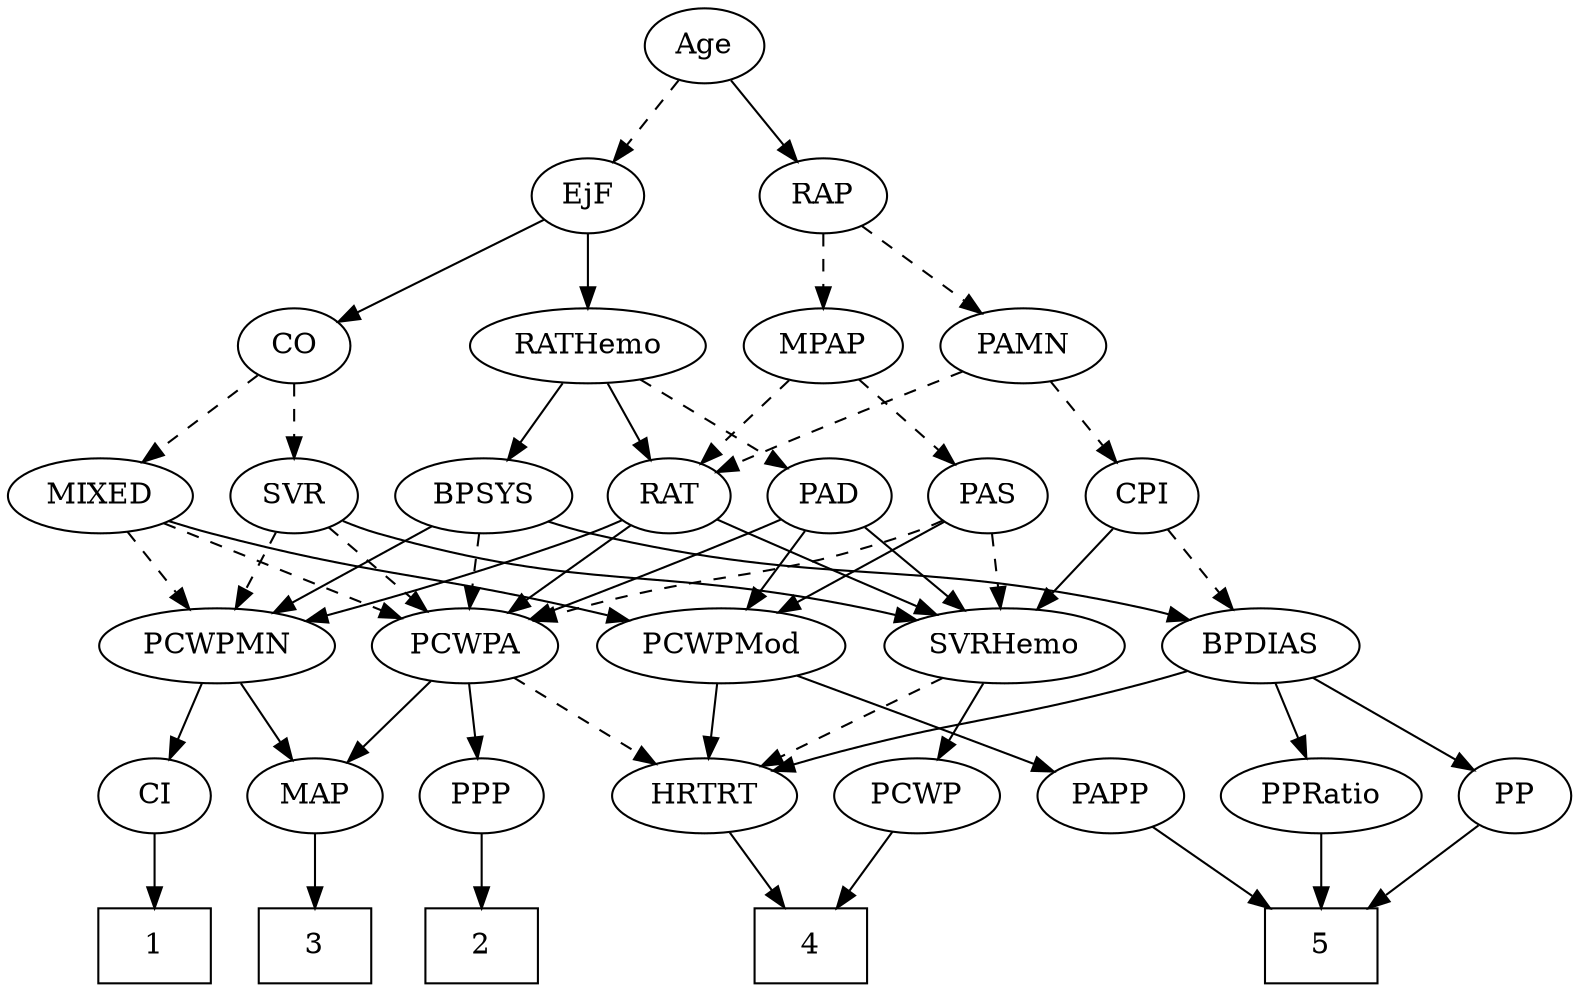 strict digraph {
	graph [bb="0,0,693.94,468"];
	node [label="\N"];
	1	[height=0.5,
		pos="64.296,18",
		shape=box,
		width=0.75];
	2	[height=0.5,
		pos="216.3,18",
		shape=box,
		width=0.75];
	3	[height=0.5,
		pos="140.3,18",
		shape=box,
		width=0.75];
	4	[height=0.5,
		pos="360.3,18",
		shape=box,
		width=0.75];
	5	[height=0.5,
		pos="569.3,18",
		shape=box,
		width=0.75];
	Age	[height=0.5,
		pos="307.3,450",
		width=0.75];
	EjF	[height=0.5,
		pos="256.3,378",
		width=0.75];
	Age -> EjF	[pos="e,267.58,394.49 295.98,433.46 289.38,424.4 280.91,412.79 273.5,402.61",
		style=dashed];
	RAP	[height=0.5,
		pos="358.3,378",
		width=0.77632];
	Age -> RAP	[pos="e,347.01,394.49 318.61,433.46 325.22,424.4 333.68,412.79 341.09,402.61",
		style=solid];
	CO	[height=0.5,
		pos="126.3,306",
		width=0.75];
	EjF -> CO	[pos="e,146.9,318.09 235.98,366.06 214.45,354.47 180.25,336.05 155.76,322.86",
		style=solid];
	RATHemo	[height=0.5,
		pos="256.3,306",
		width=1.3721];
	EjF -> RATHemo	[pos="e,256.3,324.1 256.3,359.7 256.3,351.98 256.3,342.71 256.3,334.11",
		style=solid];
	MPAP	[height=0.5,
		pos="358.3,306",
		width=0.97491];
	RAP -> MPAP	[pos="e,358.3,324.1 358.3,359.7 358.3,351.98 358.3,342.71 358.3,334.11",
		style=dashed];
	PAMN	[height=0.5,
		pos="447.3,306",
		width=1.011];
	RAP -> PAMN	[pos="e,428.65,321.66 375.46,363.5 388.21,353.47 405.85,339.6 420.46,328.11",
		style=dashed];
	MIXED	[height=0.5,
		pos="40.296,234",
		width=1.1193];
	PCWPMod	[height=0.5,
		pos="321.3,162",
		width=1.4443];
	MIXED -> PCWPMod	[pos="e,282.67,174.17 70.429,221.88 76.624,219.78 83.136,217.71 89.296,216 164.13,195.23 184.85,198.43 260.3,180 264.38,179 268.61,177.92 \
272.84,176.81",
		style=solid];
	PCWPA	[height=0.5,
		pos="209.3,162",
		width=1.1555];
	MIXED -> PCWPA	[pos="e,180.2,175.05 68.965,221.13 96.922,209.55 139.64,191.85 170.6,179.03",
		style=dashed];
	PCWPMN	[height=0.5,
		pos="99.296,162",
		width=1.3902];
	MIXED -> PCWPMN	[pos="e,85.277,179.63 53.981,216.76 61.321,208.06 70.516,197.15 78.701,187.43",
		style=dashed];
	PAS	[height=0.5,
		pos="441.3,234",
		width=0.75];
	MPAP -> PAS	[pos="e,425.13,248.64 375.9,290.15 387.96,279.98 404.1,266.37 417.33,255.21",
		style=dashed];
	RAT	[height=0.5,
		pos="293.3,234",
		width=0.75827];
	MPAP -> RAT	[pos="e,307.24,250.01 343.87,289.46 335.17,280.09 323.93,267.99 314.26,257.57",
		style=dashed];
	BPSYS	[height=0.5,
		pos="210.3,234",
		width=1.0471];
	BPSYS -> PCWPA	[pos="e,209.54,180.1 210.05,215.7 209.94,207.98 209.81,198.71 209.68,190.11",
		style=dashed];
	BPSYS -> PCWPMN	[pos="e,123.1,178.01 188.37,219.17 172.19,208.97 149.91,194.92 131.68,183.42",
		style=solid];
	BPDIAS	[height=0.5,
		pos="551.3,162",
		width=1.1735];
	BPSYS -> BPDIAS	[pos="e,520.26,174.3 238.34,221.82 244.52,219.65 251.07,217.57 257.3,216 363.16,189.3 394.1,205.36 500.3,180 503.67,179.2 507.13,178.27 \
510.59,177.27",
		style=solid];
	PAD	[height=0.5,
		pos="367.3,234",
		width=0.79437];
	PAD -> PCWPMod	[pos="e,332.33,179.8 356.86,217.12 351.26,208.59 344.22,197.89 337.89,188.25",
		style=solid];
	PAD -> PCWPA	[pos="e,237.44,175.38 344.4,222.73 339.42,220.51 334.18,218.17 329.3,216 301.68,203.72 270.44,189.93 246.77,179.49",
		style=solid];
	SVRHemo	[height=0.5,
		pos="441.3,162",
		width=1.3902];
	PAD -> SVRHemo	[pos="e,424.44,178.95 382.63,218.5 392.54,209.13 405.64,196.73 416.95,186.03",
		style=solid];
	CO -> MIXED	[pos="e,58.917,250.16 109.71,291.5 97.556,281.61 80.796,267.96 66.79,256.56",
		style=dashed];
	SVR	[height=0.5,
		pos="126.3,234",
		width=0.77632];
	CO -> SVR	[pos="e,126.3,252.1 126.3,287.7 126.3,279.98 126.3,270.71 126.3,262.11",
		style=dashed];
	PAS -> PCWPMod	[pos="e,346.57,177.74 421.48,221.44 403.54,210.98 376.73,195.34 355.36,182.87",
		style=solid];
	PAS -> PCWPA	[pos="e,240.73,173.91 420.65,222.4 415.7,220.09 410.37,217.81 405.3,216 342.75,193.71 324.06,198.51 260.3,180 257.11,179.08 253.83,178.08 \
250.54,177.05",
		style=dashed];
	PAS -> SVRHemo	[pos="e,441.3,180.1 441.3,215.7 441.3,207.98 441.3,198.71 441.3,190.11",
		style=dashed];
	CPI	[height=0.5,
		pos="513.3,234",
		width=0.75];
	PAMN -> CPI	[pos="e,499.59,249.54 461.94,289.46 470.99,279.87 482.73,267.42 492.71,256.84",
		style=dashed];
	PAMN -> RAT	[pos="e,314.97,245.32 420.99,293.35 397.03,282.71 360.71,266.47 329.3,252 327.7,251.26 326.06,250.51 324.41,249.74",
		style=dashed];
	RATHemo -> BPSYS	[pos="e,221.12,251.47 245.4,288.41 239.84,279.95 232.96,269.49 226.78,260.08",
		style=solid];
	RATHemo -> PAD	[pos="e,347.86,247.26 279.84,290.15 297.23,279.19 320.97,264.21 339.33,252.64",
		style=dashed];
	RATHemo -> RAT	[pos="e,284.68,251.31 265.25,288.05 269.63,279.77 275,269.62 279.86,260.42",
		style=solid];
	CPI -> SVRHemo	[pos="e,457.86,179.1 498.73,218.83 489.11,209.49 476.29,197.02 465.2,186.24",
		style=solid];
	CPI -> BPDIAS	[pos="e,542.27,179.63 522.11,216.76 526.65,208.4 532.29,198.02 537.4,188.61",
		style=dashed];
	RAT -> PCWPA	[pos="e,227.78,178.41 277.1,219.5 265.41,209.76 249.38,196.4 235.83,185.11",
		style=solid];
	RAT -> PCWPMN	[pos="e,136.46,174.11 272.16,222.51 267.32,220.25 262.17,217.96 257.3,216 220.6,201.24 178.04,187.13 146.34,177.19",
		style=solid];
	RAT -> SVRHemo	[pos="e,412.1,176.81 314.82,222.82 337.87,211.92 374.91,194.4 402.96,181.13",
		style=solid];
	SVR -> PCWPA	[pos="e,191.2,178.26 142.69,219.17 154.28,209.4 170.03,196.11 183.31,184.91",
		style=dashed];
	SVR -> PCWPMN	[pos="e,105.84,179.96 119.9,216.41 116.78,208.34 112.96,198.43 109.46,189.35",
		style=dashed];
	SVR -> SVRHemo	[pos="e,404.65,174.28 147.44,222.11 152.53,219.82 158.02,217.61 163.3,216 257.62,187.15 286.07,201.69 382.3,180 386.39,179.08 390.62,178.04 \
394.85,176.93",
		style=solid];
	PAPP	[height=0.5,
		pos="492.3,90",
		width=0.88464];
	PCWPMod -> PAPP	[pos="e,467.15,101.45 353.64,147.88 379.96,137.18 418.05,121.67 451.3,108 453.38,107.14 455.52,106.26 457.69,105.37",
		style=solid];
	HRTRT	[height=0.5,
		pos="314.3,90",
		width=1.1013];
	PCWPMod -> HRTRT	[pos="e,316.01,108.1 319.57,143.7 318.79,135.98 317.87,126.71 317.01,118.11",
		style=solid];
	MAP	[height=0.5,
		pos="140.3,90",
		width=0.84854];
	PCWPA -> MAP	[pos="e,154.95,105.86 193.64,145.12 184.3,135.64 172.29,123.46 162.04,113.06",
		style=solid];
	PPP	[height=0.5,
		pos="216.3,90",
		width=0.75];
	PCWPA -> PPP	[pos="e,214.59,108.1 211.03,143.7 211.8,135.98 212.73,126.71 213.59,118.11",
		style=solid];
	PCWPA -> HRTRT	[pos="e,292.93,105.25 231.05,146.5 246.5,136.2 267.43,122.24 284.44,110.9",
		style=dashed];
	PCWPMN -> MAP	[pos="e,130.75,107.31 109.22,144.05 114.13,135.68 120.15,125.4 125.58,116.13",
		style=solid];
	CI	[height=0.5,
		pos="64.296,90",
		width=0.75];
	PCWPMN -> CI	[pos="e,72.45,107.31 90.824,144.05 86.68,135.77 81.605,125.62 77.008,116.42",
		style=solid];
	PCWP	[height=0.5,
		pos="407.3,90",
		width=0.97491];
	SVRHemo -> PCWP	[pos="e,415.45,107.79 433.07,144.05 429.1,135.89 424.25,125.91 419.84,116.82",
		style=solid];
	SVRHemo -> HRTRT	[pos="e,338.43,104.3 414.98,146.5 395.36,135.68 368.43,120.84 347.36,109.22",
		style=dashed];
	PP	[height=0.5,
		pos="569.3,90",
		width=0.75];
	BPDIAS -> PP	[pos="e,564.98,107.79 555.65,144.05 557.69,136.14 560.16,126.54 562.43,117.69",
		style=solid];
	PPRatio	[height=0.5,
		pos="654.3,90",
		width=1.1013];
	BPDIAS -> PPRatio	[pos="e,633.19,105.35 573.14,146.15 588.09,136 608.09,122.4 624.5,111.25",
		style=solid];
	BPDIAS -> HRTRT	[pos="e,344.5,101.89 519.57,150.07 513.21,147.98 506.56,145.86 500.3,144 439.96,126.04 423.52,126.33 363.3,108 360.33,107.1 357.28,106.13 \
354.22,105.13",
		style=solid];
	MAP -> 3	[pos="e,140.3,36.104 140.3,71.697 140.3,63.983 140.3,54.712 140.3,46.112",
		style=solid];
	PP -> 5	[pos="e,569.3,36.104 569.3,71.697 569.3,63.983 569.3,54.712 569.3,46.112",
		style=solid];
	PPP -> 2	[pos="e,216.3,36.104 216.3,71.697 216.3,63.983 216.3,54.712 216.3,46.112",
		style=solid];
	PPRatio -> 5	[pos="e,590.09,36.127 635.85,73.811 624.8,64.707 610.51,52.937 598,42.639",
		style=solid];
	PCWP -> 4	[pos="e,371.79,36.124 396.4,72.765 390.75,64.354 383.72,53.89 377.37,44.436",
		style=solid];
	CI -> 1	[pos="e,64.296,36.104 64.296,71.697 64.296,63.983 64.296,54.712 64.296,46.112",
		style=solid];
	PAPP -> 5	[pos="e,550.55,36.04 508.63,74.155 518.6,65.09 531.58,53.289 542.97,42.93",
		style=solid];
	HRTRT -> 4	[pos="e,348.83,36.447 325.2,72.411 330.59,64.2 337.23,54.099 343.28,44.9",
		style=solid];
}
